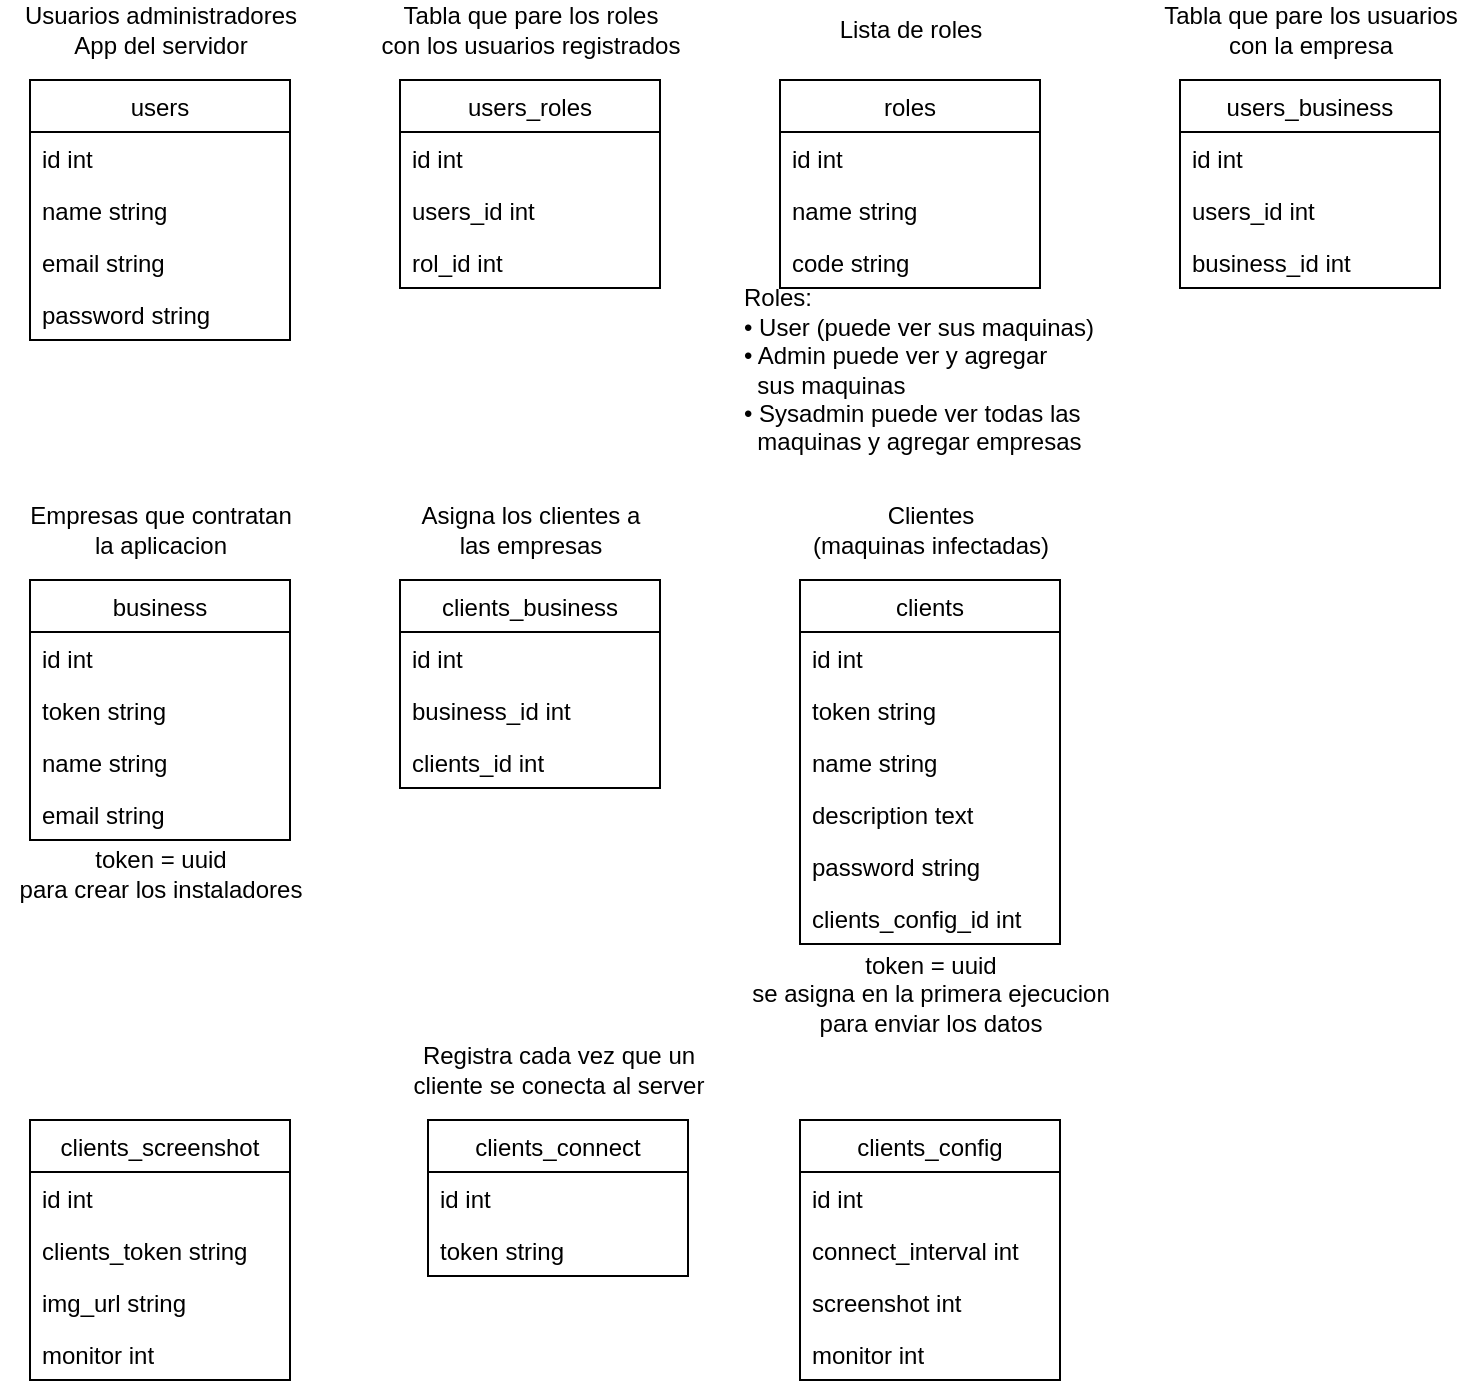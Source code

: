 <mxfile version="14.1.8" type="device"><diagram id="WzElBnlRLBena6MgpJEG" name="Page-1"><mxGraphModel dx="1185" dy="643" grid="1" gridSize="10" guides="1" tooltips="1" connect="1" arrows="1" fold="1" page="1" pageScale="1" pageWidth="827" pageHeight="1169" math="0" shadow="0"><root><mxCell id="0"/><mxCell id="1" parent="0"/><mxCell id="FCGO5O_5a4OQX21wHEqa-21" value="Usuarios administradores&lt;br&gt;App del servidor" style="text;html=1;align=center;verticalAlign=middle;resizable=0;points=[];autosize=1;" vertex="1" parent="1"><mxGeometry x="75" y="20" width="150" height="30" as="geometry"/></mxCell><mxCell id="FCGO5O_5a4OQX21wHEqa-25" value="users" style="swimlane;fontStyle=0;childLayout=stackLayout;horizontal=1;startSize=26;fillColor=none;horizontalStack=0;resizeParent=1;resizeParentMax=0;resizeLast=0;collapsible=1;marginBottom=0;" vertex="1" parent="1"><mxGeometry x="85" y="60" width="130" height="130" as="geometry"/></mxCell><mxCell id="FCGO5O_5a4OQX21wHEqa-26" value="id int" style="text;strokeColor=none;fillColor=none;align=left;verticalAlign=top;spacingLeft=4;spacingRight=4;overflow=hidden;rotatable=0;points=[[0,0.5],[1,0.5]];portConstraint=eastwest;" vertex="1" parent="FCGO5O_5a4OQX21wHEqa-25"><mxGeometry y="26" width="130" height="26" as="geometry"/></mxCell><mxCell id="FCGO5O_5a4OQX21wHEqa-27" value="name string" style="text;strokeColor=none;fillColor=none;align=left;verticalAlign=top;spacingLeft=4;spacingRight=4;overflow=hidden;rotatable=0;points=[[0,0.5],[1,0.5]];portConstraint=eastwest;" vertex="1" parent="FCGO5O_5a4OQX21wHEqa-25"><mxGeometry y="52" width="130" height="26" as="geometry"/></mxCell><mxCell id="FCGO5O_5a4OQX21wHEqa-28" value="email string" style="text;strokeColor=none;fillColor=none;align=left;verticalAlign=top;spacingLeft=4;spacingRight=4;overflow=hidden;rotatable=0;points=[[0,0.5],[1,0.5]];portConstraint=eastwest;" vertex="1" parent="FCGO5O_5a4OQX21wHEqa-25"><mxGeometry y="78" width="130" height="26" as="geometry"/></mxCell><mxCell id="FCGO5O_5a4OQX21wHEqa-29" value="password string" style="text;strokeColor=none;fillColor=none;align=left;verticalAlign=top;spacingLeft=4;spacingRight=4;overflow=hidden;rotatable=0;points=[[0,0.5],[1,0.5]];portConstraint=eastwest;" vertex="1" parent="FCGO5O_5a4OQX21wHEqa-25"><mxGeometry y="104" width="130" height="26" as="geometry"/></mxCell><mxCell id="FCGO5O_5a4OQX21wHEqa-30" value="users_roles" style="swimlane;fontStyle=0;childLayout=stackLayout;horizontal=1;startSize=26;fillColor=none;horizontalStack=0;resizeParent=1;resizeParentMax=0;resizeLast=0;collapsible=1;marginBottom=0;" vertex="1" parent="1"><mxGeometry x="270" y="60" width="130" height="104" as="geometry"/></mxCell><mxCell id="FCGO5O_5a4OQX21wHEqa-31" value="id int" style="text;strokeColor=none;fillColor=none;align=left;verticalAlign=top;spacingLeft=4;spacingRight=4;overflow=hidden;rotatable=0;points=[[0,0.5],[1,0.5]];portConstraint=eastwest;" vertex="1" parent="FCGO5O_5a4OQX21wHEqa-30"><mxGeometry y="26" width="130" height="26" as="geometry"/></mxCell><mxCell id="FCGO5O_5a4OQX21wHEqa-32" value="users_id int" style="text;strokeColor=none;fillColor=none;align=left;verticalAlign=top;spacingLeft=4;spacingRight=4;overflow=hidden;rotatable=0;points=[[0,0.5],[1,0.5]];portConstraint=eastwest;" vertex="1" parent="FCGO5O_5a4OQX21wHEqa-30"><mxGeometry y="52" width="130" height="26" as="geometry"/></mxCell><mxCell id="FCGO5O_5a4OQX21wHEqa-33" value="rol_id int" style="text;strokeColor=none;fillColor=none;align=left;verticalAlign=top;spacingLeft=4;spacingRight=4;overflow=hidden;rotatable=0;points=[[0,0.5],[1,0.5]];portConstraint=eastwest;" vertex="1" parent="FCGO5O_5a4OQX21wHEqa-30"><mxGeometry y="78" width="130" height="26" as="geometry"/></mxCell><mxCell id="FCGO5O_5a4OQX21wHEqa-48" value="roles" style="swimlane;fontStyle=0;childLayout=stackLayout;horizontal=1;startSize=26;fillColor=none;horizontalStack=0;resizeParent=1;resizeParentMax=0;resizeLast=0;collapsible=1;marginBottom=0;" vertex="1" parent="1"><mxGeometry x="460" y="60" width="130" height="104" as="geometry"/></mxCell><mxCell id="FCGO5O_5a4OQX21wHEqa-49" value="id int" style="text;strokeColor=none;fillColor=none;align=left;verticalAlign=top;spacingLeft=4;spacingRight=4;overflow=hidden;rotatable=0;points=[[0,0.5],[1,0.5]];portConstraint=eastwest;" vertex="1" parent="FCGO5O_5a4OQX21wHEqa-48"><mxGeometry y="26" width="130" height="26" as="geometry"/></mxCell><mxCell id="FCGO5O_5a4OQX21wHEqa-50" value="name string" style="text;strokeColor=none;fillColor=none;align=left;verticalAlign=top;spacingLeft=4;spacingRight=4;overflow=hidden;rotatable=0;points=[[0,0.5],[1,0.5]];portConstraint=eastwest;" vertex="1" parent="FCGO5O_5a4OQX21wHEqa-48"><mxGeometry y="52" width="130" height="26" as="geometry"/></mxCell><mxCell id="FCGO5O_5a4OQX21wHEqa-122" value="code string" style="text;strokeColor=none;fillColor=none;align=left;verticalAlign=top;spacingLeft=4;spacingRight=4;overflow=hidden;rotatable=0;points=[[0,0.5],[1,0.5]];portConstraint=eastwest;" vertex="1" parent="FCGO5O_5a4OQX21wHEqa-48"><mxGeometry y="78" width="130" height="26" as="geometry"/></mxCell><mxCell id="FCGO5O_5a4OQX21wHEqa-57" value="Tabla que pare los roles&lt;br&gt;con los usuarios registrados" style="text;html=1;align=center;verticalAlign=middle;resizable=0;points=[];autosize=1;" vertex="1" parent="1"><mxGeometry x="255" y="20" width="160" height="30" as="geometry"/></mxCell><mxCell id="FCGO5O_5a4OQX21wHEqa-58" value="Lista de roles" style="text;html=1;align=center;verticalAlign=middle;resizable=0;points=[];autosize=1;" vertex="1" parent="1"><mxGeometry x="480" y="25" width="90" height="20" as="geometry"/></mxCell><mxCell id="FCGO5O_5a4OQX21wHEqa-59" value="Roles:&lt;br&gt;• User (puede ver sus maquinas)&lt;br&gt;• Admin puede ver y agregar&lt;br&gt;&amp;nbsp; sus maquinas&lt;br&gt;• Sysadmin puede ver todas las&lt;br&gt;&amp;nbsp; maquinas y agregar empresas" style="text;html=1;align=left;verticalAlign=middle;resizable=0;points=[];autosize=1;" vertex="1" parent="1"><mxGeometry x="440" y="160" width="190" height="90" as="geometry"/></mxCell><mxCell id="FCGO5O_5a4OQX21wHEqa-60" value="business" style="swimlane;fontStyle=0;childLayout=stackLayout;horizontal=1;startSize=26;fillColor=none;horizontalStack=0;resizeParent=1;resizeParentMax=0;resizeLast=0;collapsible=1;marginBottom=0;" vertex="1" parent="1"><mxGeometry x="85" y="310" width="130" height="130" as="geometry"><mxRectangle x="670" y="340" width="60" height="26" as="alternateBounds"/></mxGeometry></mxCell><mxCell id="FCGO5O_5a4OQX21wHEqa-61" value="id int" style="text;strokeColor=none;fillColor=none;align=left;verticalAlign=top;spacingLeft=4;spacingRight=4;overflow=hidden;rotatable=0;points=[[0,0.5],[1,0.5]];portConstraint=eastwest;" vertex="1" parent="FCGO5O_5a4OQX21wHEqa-60"><mxGeometry y="26" width="130" height="26" as="geometry"/></mxCell><mxCell id="FCGO5O_5a4OQX21wHEqa-90" value="token string" style="text;strokeColor=none;fillColor=none;align=left;verticalAlign=top;spacingLeft=4;spacingRight=4;overflow=hidden;rotatable=0;points=[[0,0.5],[1,0.5]];portConstraint=eastwest;" vertex="1" parent="FCGO5O_5a4OQX21wHEqa-60"><mxGeometry y="52" width="130" height="26" as="geometry"/></mxCell><mxCell id="FCGO5O_5a4OQX21wHEqa-62" value="name string" style="text;strokeColor=none;fillColor=none;align=left;verticalAlign=top;spacingLeft=4;spacingRight=4;overflow=hidden;rotatable=0;points=[[0,0.5],[1,0.5]];portConstraint=eastwest;" vertex="1" parent="FCGO5O_5a4OQX21wHEqa-60"><mxGeometry y="78" width="130" height="26" as="geometry"/></mxCell><mxCell id="FCGO5O_5a4OQX21wHEqa-63" value="email string" style="text;strokeColor=none;fillColor=none;align=left;verticalAlign=top;spacingLeft=4;spacingRight=4;overflow=hidden;rotatable=0;points=[[0,0.5],[1,0.5]];portConstraint=eastwest;" vertex="1" parent="FCGO5O_5a4OQX21wHEqa-60"><mxGeometry y="104" width="130" height="26" as="geometry"/></mxCell><mxCell id="FCGO5O_5a4OQX21wHEqa-69" value="clients_business" style="swimlane;fontStyle=0;childLayout=stackLayout;horizontal=1;startSize=26;fillColor=none;horizontalStack=0;resizeParent=1;resizeParentMax=0;resizeLast=0;collapsible=1;marginBottom=0;" vertex="1" parent="1"><mxGeometry x="270" y="310" width="130" height="104" as="geometry"><mxRectangle x="670" y="340" width="60" height="26" as="alternateBounds"/></mxGeometry></mxCell><mxCell id="FCGO5O_5a4OQX21wHEqa-70" value="id int" style="text;strokeColor=none;fillColor=none;align=left;verticalAlign=top;spacingLeft=4;spacingRight=4;overflow=hidden;rotatable=0;points=[[0,0.5],[1,0.5]];portConstraint=eastwest;" vertex="1" parent="FCGO5O_5a4OQX21wHEqa-69"><mxGeometry y="26" width="130" height="26" as="geometry"/></mxCell><mxCell id="FCGO5O_5a4OQX21wHEqa-72" value="business_id int" style="text;strokeColor=none;fillColor=none;align=left;verticalAlign=top;spacingLeft=4;spacingRight=4;overflow=hidden;rotatable=0;points=[[0,0.5],[1,0.5]];portConstraint=eastwest;" vertex="1" parent="FCGO5O_5a4OQX21wHEqa-69"><mxGeometry y="52" width="130" height="26" as="geometry"/></mxCell><mxCell id="FCGO5O_5a4OQX21wHEqa-71" value="clients_id int" style="text;strokeColor=none;fillColor=none;align=left;verticalAlign=top;spacingLeft=4;spacingRight=4;overflow=hidden;rotatable=0;points=[[0,0.5],[1,0.5]];portConstraint=eastwest;" vertex="1" parent="FCGO5O_5a4OQX21wHEqa-69"><mxGeometry y="78" width="130" height="26" as="geometry"/></mxCell><mxCell id="FCGO5O_5a4OQX21wHEqa-78" value="clients" style="swimlane;fontStyle=0;childLayout=stackLayout;horizontal=1;startSize=26;fillColor=none;horizontalStack=0;resizeParent=1;resizeParentMax=0;resizeLast=0;collapsible=1;marginBottom=0;" vertex="1" parent="1"><mxGeometry x="470" y="310" width="130" height="182" as="geometry"><mxRectangle x="670" y="340" width="60" height="26" as="alternateBounds"/></mxGeometry></mxCell><mxCell id="FCGO5O_5a4OQX21wHEqa-79" value="id int" style="text;strokeColor=none;fillColor=none;align=left;verticalAlign=top;spacingLeft=4;spacingRight=4;overflow=hidden;rotatable=0;points=[[0,0.5],[1,0.5]];portConstraint=eastwest;" vertex="1" parent="FCGO5O_5a4OQX21wHEqa-78"><mxGeometry y="26" width="130" height="26" as="geometry"/></mxCell><mxCell id="FCGO5O_5a4OQX21wHEqa-101" value="token string" style="text;strokeColor=none;fillColor=none;align=left;verticalAlign=top;spacingLeft=4;spacingRight=4;overflow=hidden;rotatable=0;points=[[0,0.5],[1,0.5]];portConstraint=eastwest;" vertex="1" parent="FCGO5O_5a4OQX21wHEqa-78"><mxGeometry y="52" width="130" height="26" as="geometry"/></mxCell><mxCell id="FCGO5O_5a4OQX21wHEqa-80" value="name string" style="text;strokeColor=none;fillColor=none;align=left;verticalAlign=top;spacingLeft=4;spacingRight=4;overflow=hidden;rotatable=0;points=[[0,0.5],[1,0.5]];portConstraint=eastwest;" vertex="1" parent="FCGO5O_5a4OQX21wHEqa-78"><mxGeometry y="78" width="130" height="26" as="geometry"/></mxCell><mxCell id="FCGO5O_5a4OQX21wHEqa-83" value="description text" style="text;strokeColor=none;fillColor=none;align=left;verticalAlign=top;spacingLeft=4;spacingRight=4;overflow=hidden;rotatable=0;points=[[0,0.5],[1,0.5]];portConstraint=eastwest;" vertex="1" parent="FCGO5O_5a4OQX21wHEqa-78"><mxGeometry y="104" width="130" height="26" as="geometry"/></mxCell><mxCell id="FCGO5O_5a4OQX21wHEqa-82" value="password string" style="text;strokeColor=none;fillColor=none;align=left;verticalAlign=top;spacingLeft=4;spacingRight=4;overflow=hidden;rotatable=0;points=[[0,0.5],[1,0.5]];portConstraint=eastwest;" vertex="1" parent="FCGO5O_5a4OQX21wHEqa-78"><mxGeometry y="130" width="130" height="26" as="geometry"/></mxCell><mxCell id="FCGO5O_5a4OQX21wHEqa-121" value="clients_config_id int" style="text;strokeColor=none;fillColor=none;align=left;verticalAlign=top;spacingLeft=4;spacingRight=4;overflow=hidden;rotatable=0;points=[[0,0.5],[1,0.5]];portConstraint=eastwest;" vertex="1" parent="FCGO5O_5a4OQX21wHEqa-78"><mxGeometry y="156" width="130" height="26" as="geometry"/></mxCell><mxCell id="FCGO5O_5a4OQX21wHEqa-87" value="Empresas que contratan&lt;br&gt;la aplicacion" style="text;html=1;align=center;verticalAlign=middle;resizable=0;points=[];autosize=1;" vertex="1" parent="1"><mxGeometry x="75" y="270" width="150" height="30" as="geometry"/></mxCell><mxCell id="FCGO5O_5a4OQX21wHEqa-88" value="Asigna los clientes a&lt;br&gt;las empresas" style="text;html=1;align=center;verticalAlign=middle;resizable=0;points=[];autosize=1;" vertex="1" parent="1"><mxGeometry x="275" y="270" width="120" height="30" as="geometry"/></mxCell><mxCell id="FCGO5O_5a4OQX21wHEqa-89" value="Clientes&lt;br&gt;(maquinas infectadas)" style="text;html=1;align=center;verticalAlign=middle;resizable=0;points=[];autosize=1;" vertex="1" parent="1"><mxGeometry x="470" y="270" width="130" height="30" as="geometry"/></mxCell><mxCell id="FCGO5O_5a4OQX21wHEqa-91" value="token = uuid&lt;br&gt;para crear los instaladores" style="text;html=1;align=center;verticalAlign=middle;resizable=0;points=[];autosize=1;" vertex="1" parent="1"><mxGeometry x="70" y="442" width="160" height="30" as="geometry"/></mxCell><mxCell id="FCGO5O_5a4OQX21wHEqa-92" value="clients_screenshot" style="swimlane;fontStyle=0;childLayout=stackLayout;horizontal=1;startSize=26;fillColor=none;horizontalStack=0;resizeParent=1;resizeParentMax=0;resizeLast=0;collapsible=1;marginBottom=0;" vertex="1" parent="1"><mxGeometry x="85" y="580" width="130" height="130" as="geometry"><mxRectangle x="670" y="340" width="60" height="26" as="alternateBounds"/></mxGeometry></mxCell><mxCell id="FCGO5O_5a4OQX21wHEqa-93" value="id int" style="text;strokeColor=none;fillColor=none;align=left;verticalAlign=top;spacingLeft=4;spacingRight=4;overflow=hidden;rotatable=0;points=[[0,0.5],[1,0.5]];portConstraint=eastwest;" vertex="1" parent="FCGO5O_5a4OQX21wHEqa-92"><mxGeometry y="26" width="130" height="26" as="geometry"/></mxCell><mxCell id="FCGO5O_5a4OQX21wHEqa-94" value="clients_token string" style="text;strokeColor=none;fillColor=none;align=left;verticalAlign=top;spacingLeft=4;spacingRight=4;overflow=hidden;rotatable=0;points=[[0,0.5],[1,0.5]];portConstraint=eastwest;" vertex="1" parent="FCGO5O_5a4OQX21wHEqa-92"><mxGeometry y="52" width="130" height="26" as="geometry"/></mxCell><mxCell id="FCGO5O_5a4OQX21wHEqa-95" value="img_url string" style="text;strokeColor=none;fillColor=none;align=left;verticalAlign=top;spacingLeft=4;spacingRight=4;overflow=hidden;rotatable=0;points=[[0,0.5],[1,0.5]];portConstraint=eastwest;" vertex="1" parent="FCGO5O_5a4OQX21wHEqa-92"><mxGeometry y="78" width="130" height="26" as="geometry"/></mxCell><mxCell id="FCGO5O_5a4OQX21wHEqa-103" value="monitor int" style="text;strokeColor=none;fillColor=none;align=left;verticalAlign=top;spacingLeft=4;spacingRight=4;overflow=hidden;rotatable=0;points=[[0,0.5],[1,0.5]];portConstraint=eastwest;" vertex="1" parent="FCGO5O_5a4OQX21wHEqa-92"><mxGeometry y="104" width="130" height="26" as="geometry"/></mxCell><mxCell id="FCGO5O_5a4OQX21wHEqa-102" value="token = uuid&lt;br&gt;se asigna en la primera ejecucion&lt;br&gt;para enviar los datos" style="text;html=1;align=center;verticalAlign=middle;resizable=0;points=[];autosize=1;" vertex="1" parent="1"><mxGeometry x="440" y="492" width="190" height="50" as="geometry"/></mxCell><mxCell id="FCGO5O_5a4OQX21wHEqa-104" value="users_business" style="swimlane;fontStyle=0;childLayout=stackLayout;horizontal=1;startSize=26;fillColor=none;horizontalStack=0;resizeParent=1;resizeParentMax=0;resizeLast=0;collapsible=1;marginBottom=0;" vertex="1" parent="1"><mxGeometry x="660" y="60" width="130" height="104" as="geometry"/></mxCell><mxCell id="FCGO5O_5a4OQX21wHEqa-105" value="id int" style="text;strokeColor=none;fillColor=none;align=left;verticalAlign=top;spacingLeft=4;spacingRight=4;overflow=hidden;rotatable=0;points=[[0,0.5],[1,0.5]];portConstraint=eastwest;" vertex="1" parent="FCGO5O_5a4OQX21wHEqa-104"><mxGeometry y="26" width="130" height="26" as="geometry"/></mxCell><mxCell id="FCGO5O_5a4OQX21wHEqa-106" value="users_id int" style="text;strokeColor=none;fillColor=none;align=left;verticalAlign=top;spacingLeft=4;spacingRight=4;overflow=hidden;rotatable=0;points=[[0,0.5],[1,0.5]];portConstraint=eastwest;" vertex="1" parent="FCGO5O_5a4OQX21wHEqa-104"><mxGeometry y="52" width="130" height="26" as="geometry"/></mxCell><mxCell id="FCGO5O_5a4OQX21wHEqa-107" value="business_id int" style="text;strokeColor=none;fillColor=none;align=left;verticalAlign=top;spacingLeft=4;spacingRight=4;overflow=hidden;rotatable=0;points=[[0,0.5],[1,0.5]];portConstraint=eastwest;" vertex="1" parent="FCGO5O_5a4OQX21wHEqa-104"><mxGeometry y="78" width="130" height="26" as="geometry"/></mxCell><mxCell id="FCGO5O_5a4OQX21wHEqa-108" value="Tabla que pare los usuarios&lt;br&gt;con la empresa" style="text;html=1;align=center;verticalAlign=middle;resizable=0;points=[];autosize=1;" vertex="1" parent="1"><mxGeometry x="645" y="20" width="160" height="30" as="geometry"/></mxCell><mxCell id="FCGO5O_5a4OQX21wHEqa-109" value="clients_connect" style="swimlane;fontStyle=0;childLayout=stackLayout;horizontal=1;startSize=26;fillColor=none;horizontalStack=0;resizeParent=1;resizeParentMax=0;resizeLast=0;collapsible=1;marginBottom=0;" vertex="1" parent="1"><mxGeometry x="284" y="580" width="130" height="78" as="geometry"><mxRectangle x="670" y="340" width="60" height="26" as="alternateBounds"/></mxGeometry></mxCell><mxCell id="FCGO5O_5a4OQX21wHEqa-110" value="id int" style="text;strokeColor=none;fillColor=none;align=left;verticalAlign=top;spacingLeft=4;spacingRight=4;overflow=hidden;rotatable=0;points=[[0,0.5],[1,0.5]];portConstraint=eastwest;" vertex="1" parent="FCGO5O_5a4OQX21wHEqa-109"><mxGeometry y="26" width="130" height="26" as="geometry"/></mxCell><mxCell id="FCGO5O_5a4OQX21wHEqa-111" value="token string" style="text;strokeColor=none;fillColor=none;align=left;verticalAlign=top;spacingLeft=4;spacingRight=4;overflow=hidden;rotatable=0;points=[[0,0.5],[1,0.5]];portConstraint=eastwest;" vertex="1" parent="FCGO5O_5a4OQX21wHEqa-109"><mxGeometry y="52" width="130" height="26" as="geometry"/></mxCell><mxCell id="FCGO5O_5a4OQX21wHEqa-115" value="Registra cada vez que un&lt;br&gt;cliente se conecta al server" style="text;html=1;align=center;verticalAlign=middle;resizable=0;points=[];autosize=1;" vertex="1" parent="1"><mxGeometry x="269" y="540" width="160" height="30" as="geometry"/></mxCell><mxCell id="FCGO5O_5a4OQX21wHEqa-116" value="clients_config" style="swimlane;fontStyle=0;childLayout=stackLayout;horizontal=1;startSize=26;fillColor=none;horizontalStack=0;resizeParent=1;resizeParentMax=0;resizeLast=0;collapsible=1;marginBottom=0;" vertex="1" parent="1"><mxGeometry x="470" y="580" width="130" height="130" as="geometry"><mxRectangle x="670" y="340" width="60" height="26" as="alternateBounds"/></mxGeometry></mxCell><mxCell id="FCGO5O_5a4OQX21wHEqa-117" value="id int" style="text;strokeColor=none;fillColor=none;align=left;verticalAlign=top;spacingLeft=4;spacingRight=4;overflow=hidden;rotatable=0;points=[[0,0.5],[1,0.5]];portConstraint=eastwest;" vertex="1" parent="FCGO5O_5a4OQX21wHEqa-116"><mxGeometry y="26" width="130" height="26" as="geometry"/></mxCell><mxCell id="FCGO5O_5a4OQX21wHEqa-119" value="connect_interval int" style="text;strokeColor=none;fillColor=none;align=left;verticalAlign=top;spacingLeft=4;spacingRight=4;overflow=hidden;rotatable=0;points=[[0,0.5],[1,0.5]];portConstraint=eastwest;" vertex="1" parent="FCGO5O_5a4OQX21wHEqa-116"><mxGeometry y="52" width="130" height="26" as="geometry"/></mxCell><mxCell id="FCGO5O_5a4OQX21wHEqa-118" value="screenshot int" style="text;strokeColor=none;fillColor=none;align=left;verticalAlign=top;spacingLeft=4;spacingRight=4;overflow=hidden;rotatable=0;points=[[0,0.5],[1,0.5]];portConstraint=eastwest;" vertex="1" parent="FCGO5O_5a4OQX21wHEqa-116"><mxGeometry y="78" width="130" height="26" as="geometry"/></mxCell><mxCell id="FCGO5O_5a4OQX21wHEqa-120" value="monitor int" style="text;strokeColor=none;fillColor=none;align=left;verticalAlign=top;spacingLeft=4;spacingRight=4;overflow=hidden;rotatable=0;points=[[0,0.5],[1,0.5]];portConstraint=eastwest;" vertex="1" parent="FCGO5O_5a4OQX21wHEqa-116"><mxGeometry y="104" width="130" height="26" as="geometry"/></mxCell></root></mxGraphModel></diagram></mxfile>